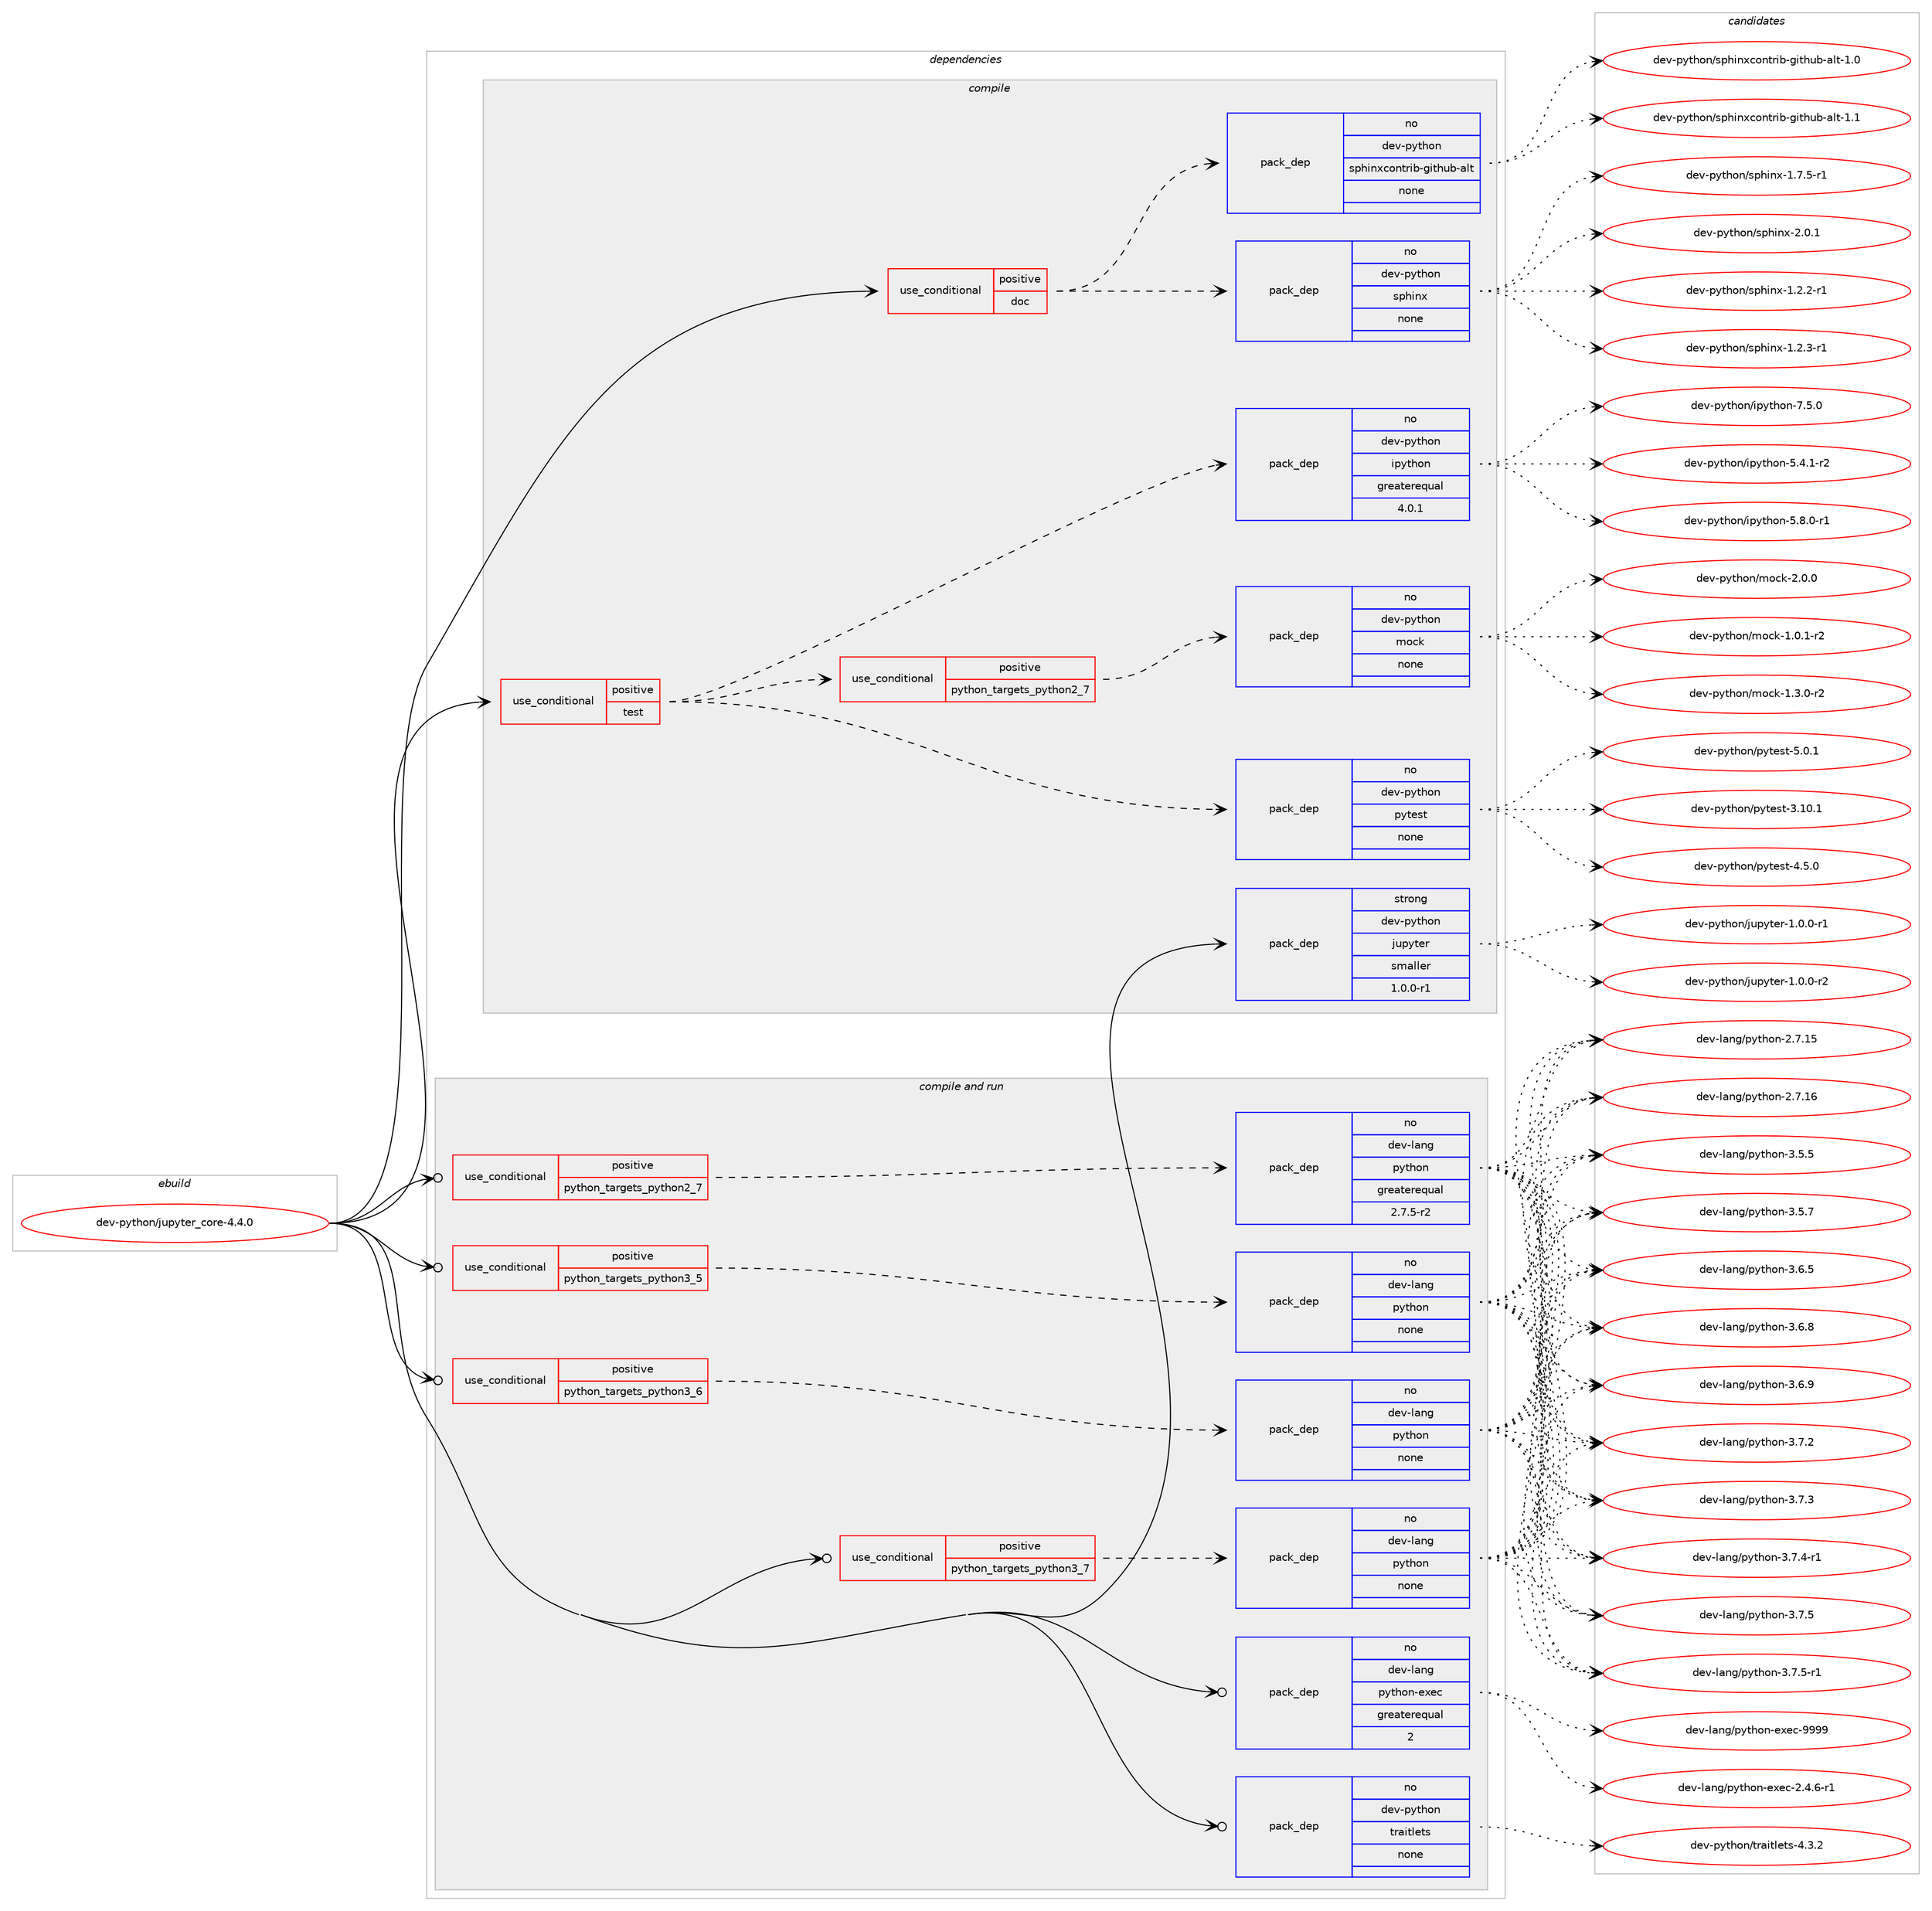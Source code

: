digraph prolog {

# *************
# Graph options
# *************

newrank=true;
concentrate=true;
compound=true;
graph [rankdir=LR,fontname=Helvetica,fontsize=10,ranksep=1.5];#, ranksep=2.5, nodesep=0.2];
edge  [arrowhead=vee];
node  [fontname=Helvetica,fontsize=10];

# **********
# The ebuild
# **********

subgraph cluster_leftcol {
color=gray;
rank=same;
label=<<i>ebuild</i>>;
id [label="dev-python/jupyter_core-4.4.0", color=red, width=4, href="../dev-python/jupyter_core-4.4.0.svg"];
}

# ****************
# The dependencies
# ****************

subgraph cluster_midcol {
color=gray;
label=<<i>dependencies</i>>;
subgraph cluster_compile {
fillcolor="#eeeeee";
style=filled;
label=<<i>compile</i>>;
subgraph cond141678 {
dependency611955 [label=<<TABLE BORDER="0" CELLBORDER="1" CELLSPACING="0" CELLPADDING="4"><TR><TD ROWSPAN="3" CELLPADDING="10">use_conditional</TD></TR><TR><TD>positive</TD></TR><TR><TD>doc</TD></TR></TABLE>>, shape=none, color=red];
subgraph pack458474 {
dependency611956 [label=<<TABLE BORDER="0" CELLBORDER="1" CELLSPACING="0" CELLPADDING="4" WIDTH="220"><TR><TD ROWSPAN="6" CELLPADDING="30">pack_dep</TD></TR><TR><TD WIDTH="110">no</TD></TR><TR><TD>dev-python</TD></TR><TR><TD>sphinx</TD></TR><TR><TD>none</TD></TR><TR><TD></TD></TR></TABLE>>, shape=none, color=blue];
}
dependency611955:e -> dependency611956:w [weight=20,style="dashed",arrowhead="vee"];
subgraph pack458475 {
dependency611957 [label=<<TABLE BORDER="0" CELLBORDER="1" CELLSPACING="0" CELLPADDING="4" WIDTH="220"><TR><TD ROWSPAN="6" CELLPADDING="30">pack_dep</TD></TR><TR><TD WIDTH="110">no</TD></TR><TR><TD>dev-python</TD></TR><TR><TD>sphinxcontrib-github-alt</TD></TR><TR><TD>none</TD></TR><TR><TD></TD></TR></TABLE>>, shape=none, color=blue];
}
dependency611955:e -> dependency611957:w [weight=20,style="dashed",arrowhead="vee"];
}
id:e -> dependency611955:w [weight=20,style="solid",arrowhead="vee"];
subgraph cond141679 {
dependency611958 [label=<<TABLE BORDER="0" CELLBORDER="1" CELLSPACING="0" CELLPADDING="4"><TR><TD ROWSPAN="3" CELLPADDING="10">use_conditional</TD></TR><TR><TD>positive</TD></TR><TR><TD>test</TD></TR></TABLE>>, shape=none, color=red];
subgraph pack458476 {
dependency611959 [label=<<TABLE BORDER="0" CELLBORDER="1" CELLSPACING="0" CELLPADDING="4" WIDTH="220"><TR><TD ROWSPAN="6" CELLPADDING="30">pack_dep</TD></TR><TR><TD WIDTH="110">no</TD></TR><TR><TD>dev-python</TD></TR><TR><TD>pytest</TD></TR><TR><TD>none</TD></TR><TR><TD></TD></TR></TABLE>>, shape=none, color=blue];
}
dependency611958:e -> dependency611959:w [weight=20,style="dashed",arrowhead="vee"];
subgraph cond141680 {
dependency611960 [label=<<TABLE BORDER="0" CELLBORDER="1" CELLSPACING="0" CELLPADDING="4"><TR><TD ROWSPAN="3" CELLPADDING="10">use_conditional</TD></TR><TR><TD>positive</TD></TR><TR><TD>python_targets_python2_7</TD></TR></TABLE>>, shape=none, color=red];
subgraph pack458477 {
dependency611961 [label=<<TABLE BORDER="0" CELLBORDER="1" CELLSPACING="0" CELLPADDING="4" WIDTH="220"><TR><TD ROWSPAN="6" CELLPADDING="30">pack_dep</TD></TR><TR><TD WIDTH="110">no</TD></TR><TR><TD>dev-python</TD></TR><TR><TD>mock</TD></TR><TR><TD>none</TD></TR><TR><TD></TD></TR></TABLE>>, shape=none, color=blue];
}
dependency611960:e -> dependency611961:w [weight=20,style="dashed",arrowhead="vee"];
}
dependency611958:e -> dependency611960:w [weight=20,style="dashed",arrowhead="vee"];
subgraph pack458478 {
dependency611962 [label=<<TABLE BORDER="0" CELLBORDER="1" CELLSPACING="0" CELLPADDING="4" WIDTH="220"><TR><TD ROWSPAN="6" CELLPADDING="30">pack_dep</TD></TR><TR><TD WIDTH="110">no</TD></TR><TR><TD>dev-python</TD></TR><TR><TD>ipython</TD></TR><TR><TD>greaterequal</TD></TR><TR><TD>4.0.1</TD></TR></TABLE>>, shape=none, color=blue];
}
dependency611958:e -> dependency611962:w [weight=20,style="dashed",arrowhead="vee"];
}
id:e -> dependency611958:w [weight=20,style="solid",arrowhead="vee"];
subgraph pack458479 {
dependency611963 [label=<<TABLE BORDER="0" CELLBORDER="1" CELLSPACING="0" CELLPADDING="4" WIDTH="220"><TR><TD ROWSPAN="6" CELLPADDING="30">pack_dep</TD></TR><TR><TD WIDTH="110">strong</TD></TR><TR><TD>dev-python</TD></TR><TR><TD>jupyter</TD></TR><TR><TD>smaller</TD></TR><TR><TD>1.0.0-r1</TD></TR></TABLE>>, shape=none, color=blue];
}
id:e -> dependency611963:w [weight=20,style="solid",arrowhead="vee"];
}
subgraph cluster_compileandrun {
fillcolor="#eeeeee";
style=filled;
label=<<i>compile and run</i>>;
subgraph cond141681 {
dependency611964 [label=<<TABLE BORDER="0" CELLBORDER="1" CELLSPACING="0" CELLPADDING="4"><TR><TD ROWSPAN="3" CELLPADDING="10">use_conditional</TD></TR><TR><TD>positive</TD></TR><TR><TD>python_targets_python2_7</TD></TR></TABLE>>, shape=none, color=red];
subgraph pack458480 {
dependency611965 [label=<<TABLE BORDER="0" CELLBORDER="1" CELLSPACING="0" CELLPADDING="4" WIDTH="220"><TR><TD ROWSPAN="6" CELLPADDING="30">pack_dep</TD></TR><TR><TD WIDTH="110">no</TD></TR><TR><TD>dev-lang</TD></TR><TR><TD>python</TD></TR><TR><TD>greaterequal</TD></TR><TR><TD>2.7.5-r2</TD></TR></TABLE>>, shape=none, color=blue];
}
dependency611964:e -> dependency611965:w [weight=20,style="dashed",arrowhead="vee"];
}
id:e -> dependency611964:w [weight=20,style="solid",arrowhead="odotvee"];
subgraph cond141682 {
dependency611966 [label=<<TABLE BORDER="0" CELLBORDER="1" CELLSPACING="0" CELLPADDING="4"><TR><TD ROWSPAN="3" CELLPADDING="10">use_conditional</TD></TR><TR><TD>positive</TD></TR><TR><TD>python_targets_python3_5</TD></TR></TABLE>>, shape=none, color=red];
subgraph pack458481 {
dependency611967 [label=<<TABLE BORDER="0" CELLBORDER="1" CELLSPACING="0" CELLPADDING="4" WIDTH="220"><TR><TD ROWSPAN="6" CELLPADDING="30">pack_dep</TD></TR><TR><TD WIDTH="110">no</TD></TR><TR><TD>dev-lang</TD></TR><TR><TD>python</TD></TR><TR><TD>none</TD></TR><TR><TD></TD></TR></TABLE>>, shape=none, color=blue];
}
dependency611966:e -> dependency611967:w [weight=20,style="dashed",arrowhead="vee"];
}
id:e -> dependency611966:w [weight=20,style="solid",arrowhead="odotvee"];
subgraph cond141683 {
dependency611968 [label=<<TABLE BORDER="0" CELLBORDER="1" CELLSPACING="0" CELLPADDING="4"><TR><TD ROWSPAN="3" CELLPADDING="10">use_conditional</TD></TR><TR><TD>positive</TD></TR><TR><TD>python_targets_python3_6</TD></TR></TABLE>>, shape=none, color=red];
subgraph pack458482 {
dependency611969 [label=<<TABLE BORDER="0" CELLBORDER="1" CELLSPACING="0" CELLPADDING="4" WIDTH="220"><TR><TD ROWSPAN="6" CELLPADDING="30">pack_dep</TD></TR><TR><TD WIDTH="110">no</TD></TR><TR><TD>dev-lang</TD></TR><TR><TD>python</TD></TR><TR><TD>none</TD></TR><TR><TD></TD></TR></TABLE>>, shape=none, color=blue];
}
dependency611968:e -> dependency611969:w [weight=20,style="dashed",arrowhead="vee"];
}
id:e -> dependency611968:w [weight=20,style="solid",arrowhead="odotvee"];
subgraph cond141684 {
dependency611970 [label=<<TABLE BORDER="0" CELLBORDER="1" CELLSPACING="0" CELLPADDING="4"><TR><TD ROWSPAN="3" CELLPADDING="10">use_conditional</TD></TR><TR><TD>positive</TD></TR><TR><TD>python_targets_python3_7</TD></TR></TABLE>>, shape=none, color=red];
subgraph pack458483 {
dependency611971 [label=<<TABLE BORDER="0" CELLBORDER="1" CELLSPACING="0" CELLPADDING="4" WIDTH="220"><TR><TD ROWSPAN="6" CELLPADDING="30">pack_dep</TD></TR><TR><TD WIDTH="110">no</TD></TR><TR><TD>dev-lang</TD></TR><TR><TD>python</TD></TR><TR><TD>none</TD></TR><TR><TD></TD></TR></TABLE>>, shape=none, color=blue];
}
dependency611970:e -> dependency611971:w [weight=20,style="dashed",arrowhead="vee"];
}
id:e -> dependency611970:w [weight=20,style="solid",arrowhead="odotvee"];
subgraph pack458484 {
dependency611972 [label=<<TABLE BORDER="0" CELLBORDER="1" CELLSPACING="0" CELLPADDING="4" WIDTH="220"><TR><TD ROWSPAN="6" CELLPADDING="30">pack_dep</TD></TR><TR><TD WIDTH="110">no</TD></TR><TR><TD>dev-lang</TD></TR><TR><TD>python-exec</TD></TR><TR><TD>greaterequal</TD></TR><TR><TD>2</TD></TR></TABLE>>, shape=none, color=blue];
}
id:e -> dependency611972:w [weight=20,style="solid",arrowhead="odotvee"];
subgraph pack458485 {
dependency611973 [label=<<TABLE BORDER="0" CELLBORDER="1" CELLSPACING="0" CELLPADDING="4" WIDTH="220"><TR><TD ROWSPAN="6" CELLPADDING="30">pack_dep</TD></TR><TR><TD WIDTH="110">no</TD></TR><TR><TD>dev-python</TD></TR><TR><TD>traitlets</TD></TR><TR><TD>none</TD></TR><TR><TD></TD></TR></TABLE>>, shape=none, color=blue];
}
id:e -> dependency611973:w [weight=20,style="solid",arrowhead="odotvee"];
}
subgraph cluster_run {
fillcolor="#eeeeee";
style=filled;
label=<<i>run</i>>;
}
}

# **************
# The candidates
# **************

subgraph cluster_choices {
rank=same;
color=gray;
label=<<i>candidates</i>>;

subgraph choice458474 {
color=black;
nodesep=1;
choice10010111845112121116104111110471151121041051101204549465046504511449 [label="dev-python/sphinx-1.2.2-r1", color=red, width=4,href="../dev-python/sphinx-1.2.2-r1.svg"];
choice10010111845112121116104111110471151121041051101204549465046514511449 [label="dev-python/sphinx-1.2.3-r1", color=red, width=4,href="../dev-python/sphinx-1.2.3-r1.svg"];
choice10010111845112121116104111110471151121041051101204549465546534511449 [label="dev-python/sphinx-1.7.5-r1", color=red, width=4,href="../dev-python/sphinx-1.7.5-r1.svg"];
choice1001011184511212111610411111047115112104105110120455046484649 [label="dev-python/sphinx-2.0.1", color=red, width=4,href="../dev-python/sphinx-2.0.1.svg"];
dependency611956:e -> choice10010111845112121116104111110471151121041051101204549465046504511449:w [style=dotted,weight="100"];
dependency611956:e -> choice10010111845112121116104111110471151121041051101204549465046514511449:w [style=dotted,weight="100"];
dependency611956:e -> choice10010111845112121116104111110471151121041051101204549465546534511449:w [style=dotted,weight="100"];
dependency611956:e -> choice1001011184511212111610411111047115112104105110120455046484649:w [style=dotted,weight="100"];
}
subgraph choice458475 {
color=black;
nodesep=1;
choice100101118451121211161041111104711511210410511012099111110116114105984510310511610411798459710811645494648 [label="dev-python/sphinxcontrib-github-alt-1.0", color=red, width=4,href="../dev-python/sphinxcontrib-github-alt-1.0.svg"];
choice100101118451121211161041111104711511210410511012099111110116114105984510310511610411798459710811645494649 [label="dev-python/sphinxcontrib-github-alt-1.1", color=red, width=4,href="../dev-python/sphinxcontrib-github-alt-1.1.svg"];
dependency611957:e -> choice100101118451121211161041111104711511210410511012099111110116114105984510310511610411798459710811645494648:w [style=dotted,weight="100"];
dependency611957:e -> choice100101118451121211161041111104711511210410511012099111110116114105984510310511610411798459710811645494649:w [style=dotted,weight="100"];
}
subgraph choice458476 {
color=black;
nodesep=1;
choice100101118451121211161041111104711212111610111511645514649484649 [label="dev-python/pytest-3.10.1", color=red, width=4,href="../dev-python/pytest-3.10.1.svg"];
choice1001011184511212111610411111047112121116101115116455246534648 [label="dev-python/pytest-4.5.0", color=red, width=4,href="../dev-python/pytest-4.5.0.svg"];
choice1001011184511212111610411111047112121116101115116455346484649 [label="dev-python/pytest-5.0.1", color=red, width=4,href="../dev-python/pytest-5.0.1.svg"];
dependency611959:e -> choice100101118451121211161041111104711212111610111511645514649484649:w [style=dotted,weight="100"];
dependency611959:e -> choice1001011184511212111610411111047112121116101115116455246534648:w [style=dotted,weight="100"];
dependency611959:e -> choice1001011184511212111610411111047112121116101115116455346484649:w [style=dotted,weight="100"];
}
subgraph choice458477 {
color=black;
nodesep=1;
choice1001011184511212111610411111047109111991074549464846494511450 [label="dev-python/mock-1.0.1-r2", color=red, width=4,href="../dev-python/mock-1.0.1-r2.svg"];
choice1001011184511212111610411111047109111991074549465146484511450 [label="dev-python/mock-1.3.0-r2", color=red, width=4,href="../dev-python/mock-1.3.0-r2.svg"];
choice100101118451121211161041111104710911199107455046484648 [label="dev-python/mock-2.0.0", color=red, width=4,href="../dev-python/mock-2.0.0.svg"];
dependency611961:e -> choice1001011184511212111610411111047109111991074549464846494511450:w [style=dotted,weight="100"];
dependency611961:e -> choice1001011184511212111610411111047109111991074549465146484511450:w [style=dotted,weight="100"];
dependency611961:e -> choice100101118451121211161041111104710911199107455046484648:w [style=dotted,weight="100"];
}
subgraph choice458478 {
color=black;
nodesep=1;
choice10010111845112121116104111110471051121211161041111104553465246494511450 [label="dev-python/ipython-5.4.1-r2", color=red, width=4,href="../dev-python/ipython-5.4.1-r2.svg"];
choice10010111845112121116104111110471051121211161041111104553465646484511449 [label="dev-python/ipython-5.8.0-r1", color=red, width=4,href="../dev-python/ipython-5.8.0-r1.svg"];
choice1001011184511212111610411111047105112121116104111110455546534648 [label="dev-python/ipython-7.5.0", color=red, width=4,href="../dev-python/ipython-7.5.0.svg"];
dependency611962:e -> choice10010111845112121116104111110471051121211161041111104553465246494511450:w [style=dotted,weight="100"];
dependency611962:e -> choice10010111845112121116104111110471051121211161041111104553465646484511449:w [style=dotted,weight="100"];
dependency611962:e -> choice1001011184511212111610411111047105112121116104111110455546534648:w [style=dotted,weight="100"];
}
subgraph choice458479 {
color=black;
nodesep=1;
choice10010111845112121116104111110471061171121211161011144549464846484511449 [label="dev-python/jupyter-1.0.0-r1", color=red, width=4,href="../dev-python/jupyter-1.0.0-r1.svg"];
choice10010111845112121116104111110471061171121211161011144549464846484511450 [label="dev-python/jupyter-1.0.0-r2", color=red, width=4,href="../dev-python/jupyter-1.0.0-r2.svg"];
dependency611963:e -> choice10010111845112121116104111110471061171121211161011144549464846484511449:w [style=dotted,weight="100"];
dependency611963:e -> choice10010111845112121116104111110471061171121211161011144549464846484511450:w [style=dotted,weight="100"];
}
subgraph choice458480 {
color=black;
nodesep=1;
choice10010111845108971101034711212111610411111045504655464953 [label="dev-lang/python-2.7.15", color=red, width=4,href="../dev-lang/python-2.7.15.svg"];
choice10010111845108971101034711212111610411111045504655464954 [label="dev-lang/python-2.7.16", color=red, width=4,href="../dev-lang/python-2.7.16.svg"];
choice100101118451089711010347112121116104111110455146534653 [label="dev-lang/python-3.5.5", color=red, width=4,href="../dev-lang/python-3.5.5.svg"];
choice100101118451089711010347112121116104111110455146534655 [label="dev-lang/python-3.5.7", color=red, width=4,href="../dev-lang/python-3.5.7.svg"];
choice100101118451089711010347112121116104111110455146544653 [label="dev-lang/python-3.6.5", color=red, width=4,href="../dev-lang/python-3.6.5.svg"];
choice100101118451089711010347112121116104111110455146544656 [label="dev-lang/python-3.6.8", color=red, width=4,href="../dev-lang/python-3.6.8.svg"];
choice100101118451089711010347112121116104111110455146544657 [label="dev-lang/python-3.6.9", color=red, width=4,href="../dev-lang/python-3.6.9.svg"];
choice100101118451089711010347112121116104111110455146554650 [label="dev-lang/python-3.7.2", color=red, width=4,href="../dev-lang/python-3.7.2.svg"];
choice100101118451089711010347112121116104111110455146554651 [label="dev-lang/python-3.7.3", color=red, width=4,href="../dev-lang/python-3.7.3.svg"];
choice1001011184510897110103471121211161041111104551465546524511449 [label="dev-lang/python-3.7.4-r1", color=red, width=4,href="../dev-lang/python-3.7.4-r1.svg"];
choice100101118451089711010347112121116104111110455146554653 [label="dev-lang/python-3.7.5", color=red, width=4,href="../dev-lang/python-3.7.5.svg"];
choice1001011184510897110103471121211161041111104551465546534511449 [label="dev-lang/python-3.7.5-r1", color=red, width=4,href="../dev-lang/python-3.7.5-r1.svg"];
dependency611965:e -> choice10010111845108971101034711212111610411111045504655464953:w [style=dotted,weight="100"];
dependency611965:e -> choice10010111845108971101034711212111610411111045504655464954:w [style=dotted,weight="100"];
dependency611965:e -> choice100101118451089711010347112121116104111110455146534653:w [style=dotted,weight="100"];
dependency611965:e -> choice100101118451089711010347112121116104111110455146534655:w [style=dotted,weight="100"];
dependency611965:e -> choice100101118451089711010347112121116104111110455146544653:w [style=dotted,weight="100"];
dependency611965:e -> choice100101118451089711010347112121116104111110455146544656:w [style=dotted,weight="100"];
dependency611965:e -> choice100101118451089711010347112121116104111110455146544657:w [style=dotted,weight="100"];
dependency611965:e -> choice100101118451089711010347112121116104111110455146554650:w [style=dotted,weight="100"];
dependency611965:e -> choice100101118451089711010347112121116104111110455146554651:w [style=dotted,weight="100"];
dependency611965:e -> choice1001011184510897110103471121211161041111104551465546524511449:w [style=dotted,weight="100"];
dependency611965:e -> choice100101118451089711010347112121116104111110455146554653:w [style=dotted,weight="100"];
dependency611965:e -> choice1001011184510897110103471121211161041111104551465546534511449:w [style=dotted,weight="100"];
}
subgraph choice458481 {
color=black;
nodesep=1;
choice10010111845108971101034711212111610411111045504655464953 [label="dev-lang/python-2.7.15", color=red, width=4,href="../dev-lang/python-2.7.15.svg"];
choice10010111845108971101034711212111610411111045504655464954 [label="dev-lang/python-2.7.16", color=red, width=4,href="../dev-lang/python-2.7.16.svg"];
choice100101118451089711010347112121116104111110455146534653 [label="dev-lang/python-3.5.5", color=red, width=4,href="../dev-lang/python-3.5.5.svg"];
choice100101118451089711010347112121116104111110455146534655 [label="dev-lang/python-3.5.7", color=red, width=4,href="../dev-lang/python-3.5.7.svg"];
choice100101118451089711010347112121116104111110455146544653 [label="dev-lang/python-3.6.5", color=red, width=4,href="../dev-lang/python-3.6.5.svg"];
choice100101118451089711010347112121116104111110455146544656 [label="dev-lang/python-3.6.8", color=red, width=4,href="../dev-lang/python-3.6.8.svg"];
choice100101118451089711010347112121116104111110455146544657 [label="dev-lang/python-3.6.9", color=red, width=4,href="../dev-lang/python-3.6.9.svg"];
choice100101118451089711010347112121116104111110455146554650 [label="dev-lang/python-3.7.2", color=red, width=4,href="../dev-lang/python-3.7.2.svg"];
choice100101118451089711010347112121116104111110455146554651 [label="dev-lang/python-3.7.3", color=red, width=4,href="../dev-lang/python-3.7.3.svg"];
choice1001011184510897110103471121211161041111104551465546524511449 [label="dev-lang/python-3.7.4-r1", color=red, width=4,href="../dev-lang/python-3.7.4-r1.svg"];
choice100101118451089711010347112121116104111110455146554653 [label="dev-lang/python-3.7.5", color=red, width=4,href="../dev-lang/python-3.7.5.svg"];
choice1001011184510897110103471121211161041111104551465546534511449 [label="dev-lang/python-3.7.5-r1", color=red, width=4,href="../dev-lang/python-3.7.5-r1.svg"];
dependency611967:e -> choice10010111845108971101034711212111610411111045504655464953:w [style=dotted,weight="100"];
dependency611967:e -> choice10010111845108971101034711212111610411111045504655464954:w [style=dotted,weight="100"];
dependency611967:e -> choice100101118451089711010347112121116104111110455146534653:w [style=dotted,weight="100"];
dependency611967:e -> choice100101118451089711010347112121116104111110455146534655:w [style=dotted,weight="100"];
dependency611967:e -> choice100101118451089711010347112121116104111110455146544653:w [style=dotted,weight="100"];
dependency611967:e -> choice100101118451089711010347112121116104111110455146544656:w [style=dotted,weight="100"];
dependency611967:e -> choice100101118451089711010347112121116104111110455146544657:w [style=dotted,weight="100"];
dependency611967:e -> choice100101118451089711010347112121116104111110455146554650:w [style=dotted,weight="100"];
dependency611967:e -> choice100101118451089711010347112121116104111110455146554651:w [style=dotted,weight="100"];
dependency611967:e -> choice1001011184510897110103471121211161041111104551465546524511449:w [style=dotted,weight="100"];
dependency611967:e -> choice100101118451089711010347112121116104111110455146554653:w [style=dotted,weight="100"];
dependency611967:e -> choice1001011184510897110103471121211161041111104551465546534511449:w [style=dotted,weight="100"];
}
subgraph choice458482 {
color=black;
nodesep=1;
choice10010111845108971101034711212111610411111045504655464953 [label="dev-lang/python-2.7.15", color=red, width=4,href="../dev-lang/python-2.7.15.svg"];
choice10010111845108971101034711212111610411111045504655464954 [label="dev-lang/python-2.7.16", color=red, width=4,href="../dev-lang/python-2.7.16.svg"];
choice100101118451089711010347112121116104111110455146534653 [label="dev-lang/python-3.5.5", color=red, width=4,href="../dev-lang/python-3.5.5.svg"];
choice100101118451089711010347112121116104111110455146534655 [label="dev-lang/python-3.5.7", color=red, width=4,href="../dev-lang/python-3.5.7.svg"];
choice100101118451089711010347112121116104111110455146544653 [label="dev-lang/python-3.6.5", color=red, width=4,href="../dev-lang/python-3.6.5.svg"];
choice100101118451089711010347112121116104111110455146544656 [label="dev-lang/python-3.6.8", color=red, width=4,href="../dev-lang/python-3.6.8.svg"];
choice100101118451089711010347112121116104111110455146544657 [label="dev-lang/python-3.6.9", color=red, width=4,href="../dev-lang/python-3.6.9.svg"];
choice100101118451089711010347112121116104111110455146554650 [label="dev-lang/python-3.7.2", color=red, width=4,href="../dev-lang/python-3.7.2.svg"];
choice100101118451089711010347112121116104111110455146554651 [label="dev-lang/python-3.7.3", color=red, width=4,href="../dev-lang/python-3.7.3.svg"];
choice1001011184510897110103471121211161041111104551465546524511449 [label="dev-lang/python-3.7.4-r1", color=red, width=4,href="../dev-lang/python-3.7.4-r1.svg"];
choice100101118451089711010347112121116104111110455146554653 [label="dev-lang/python-3.7.5", color=red, width=4,href="../dev-lang/python-3.7.5.svg"];
choice1001011184510897110103471121211161041111104551465546534511449 [label="dev-lang/python-3.7.5-r1", color=red, width=4,href="../dev-lang/python-3.7.5-r1.svg"];
dependency611969:e -> choice10010111845108971101034711212111610411111045504655464953:w [style=dotted,weight="100"];
dependency611969:e -> choice10010111845108971101034711212111610411111045504655464954:w [style=dotted,weight="100"];
dependency611969:e -> choice100101118451089711010347112121116104111110455146534653:w [style=dotted,weight="100"];
dependency611969:e -> choice100101118451089711010347112121116104111110455146534655:w [style=dotted,weight="100"];
dependency611969:e -> choice100101118451089711010347112121116104111110455146544653:w [style=dotted,weight="100"];
dependency611969:e -> choice100101118451089711010347112121116104111110455146544656:w [style=dotted,weight="100"];
dependency611969:e -> choice100101118451089711010347112121116104111110455146544657:w [style=dotted,weight="100"];
dependency611969:e -> choice100101118451089711010347112121116104111110455146554650:w [style=dotted,weight="100"];
dependency611969:e -> choice100101118451089711010347112121116104111110455146554651:w [style=dotted,weight="100"];
dependency611969:e -> choice1001011184510897110103471121211161041111104551465546524511449:w [style=dotted,weight="100"];
dependency611969:e -> choice100101118451089711010347112121116104111110455146554653:w [style=dotted,weight="100"];
dependency611969:e -> choice1001011184510897110103471121211161041111104551465546534511449:w [style=dotted,weight="100"];
}
subgraph choice458483 {
color=black;
nodesep=1;
choice10010111845108971101034711212111610411111045504655464953 [label="dev-lang/python-2.7.15", color=red, width=4,href="../dev-lang/python-2.7.15.svg"];
choice10010111845108971101034711212111610411111045504655464954 [label="dev-lang/python-2.7.16", color=red, width=4,href="../dev-lang/python-2.7.16.svg"];
choice100101118451089711010347112121116104111110455146534653 [label="dev-lang/python-3.5.5", color=red, width=4,href="../dev-lang/python-3.5.5.svg"];
choice100101118451089711010347112121116104111110455146534655 [label="dev-lang/python-3.5.7", color=red, width=4,href="../dev-lang/python-3.5.7.svg"];
choice100101118451089711010347112121116104111110455146544653 [label="dev-lang/python-3.6.5", color=red, width=4,href="../dev-lang/python-3.6.5.svg"];
choice100101118451089711010347112121116104111110455146544656 [label="dev-lang/python-3.6.8", color=red, width=4,href="../dev-lang/python-3.6.8.svg"];
choice100101118451089711010347112121116104111110455146544657 [label="dev-lang/python-3.6.9", color=red, width=4,href="../dev-lang/python-3.6.9.svg"];
choice100101118451089711010347112121116104111110455146554650 [label="dev-lang/python-3.7.2", color=red, width=4,href="../dev-lang/python-3.7.2.svg"];
choice100101118451089711010347112121116104111110455146554651 [label="dev-lang/python-3.7.3", color=red, width=4,href="../dev-lang/python-3.7.3.svg"];
choice1001011184510897110103471121211161041111104551465546524511449 [label="dev-lang/python-3.7.4-r1", color=red, width=4,href="../dev-lang/python-3.7.4-r1.svg"];
choice100101118451089711010347112121116104111110455146554653 [label="dev-lang/python-3.7.5", color=red, width=4,href="../dev-lang/python-3.7.5.svg"];
choice1001011184510897110103471121211161041111104551465546534511449 [label="dev-lang/python-3.7.5-r1", color=red, width=4,href="../dev-lang/python-3.7.5-r1.svg"];
dependency611971:e -> choice10010111845108971101034711212111610411111045504655464953:w [style=dotted,weight="100"];
dependency611971:e -> choice10010111845108971101034711212111610411111045504655464954:w [style=dotted,weight="100"];
dependency611971:e -> choice100101118451089711010347112121116104111110455146534653:w [style=dotted,weight="100"];
dependency611971:e -> choice100101118451089711010347112121116104111110455146534655:w [style=dotted,weight="100"];
dependency611971:e -> choice100101118451089711010347112121116104111110455146544653:w [style=dotted,weight="100"];
dependency611971:e -> choice100101118451089711010347112121116104111110455146544656:w [style=dotted,weight="100"];
dependency611971:e -> choice100101118451089711010347112121116104111110455146544657:w [style=dotted,weight="100"];
dependency611971:e -> choice100101118451089711010347112121116104111110455146554650:w [style=dotted,weight="100"];
dependency611971:e -> choice100101118451089711010347112121116104111110455146554651:w [style=dotted,weight="100"];
dependency611971:e -> choice1001011184510897110103471121211161041111104551465546524511449:w [style=dotted,weight="100"];
dependency611971:e -> choice100101118451089711010347112121116104111110455146554653:w [style=dotted,weight="100"];
dependency611971:e -> choice1001011184510897110103471121211161041111104551465546534511449:w [style=dotted,weight="100"];
}
subgraph choice458484 {
color=black;
nodesep=1;
choice10010111845108971101034711212111610411111045101120101994550465246544511449 [label="dev-lang/python-exec-2.4.6-r1", color=red, width=4,href="../dev-lang/python-exec-2.4.6-r1.svg"];
choice10010111845108971101034711212111610411111045101120101994557575757 [label="dev-lang/python-exec-9999", color=red, width=4,href="../dev-lang/python-exec-9999.svg"];
dependency611972:e -> choice10010111845108971101034711212111610411111045101120101994550465246544511449:w [style=dotted,weight="100"];
dependency611972:e -> choice10010111845108971101034711212111610411111045101120101994557575757:w [style=dotted,weight="100"];
}
subgraph choice458485 {
color=black;
nodesep=1;
choice100101118451121211161041111104711611497105116108101116115455246514650 [label="dev-python/traitlets-4.3.2", color=red, width=4,href="../dev-python/traitlets-4.3.2.svg"];
dependency611973:e -> choice100101118451121211161041111104711611497105116108101116115455246514650:w [style=dotted,weight="100"];
}
}

}
